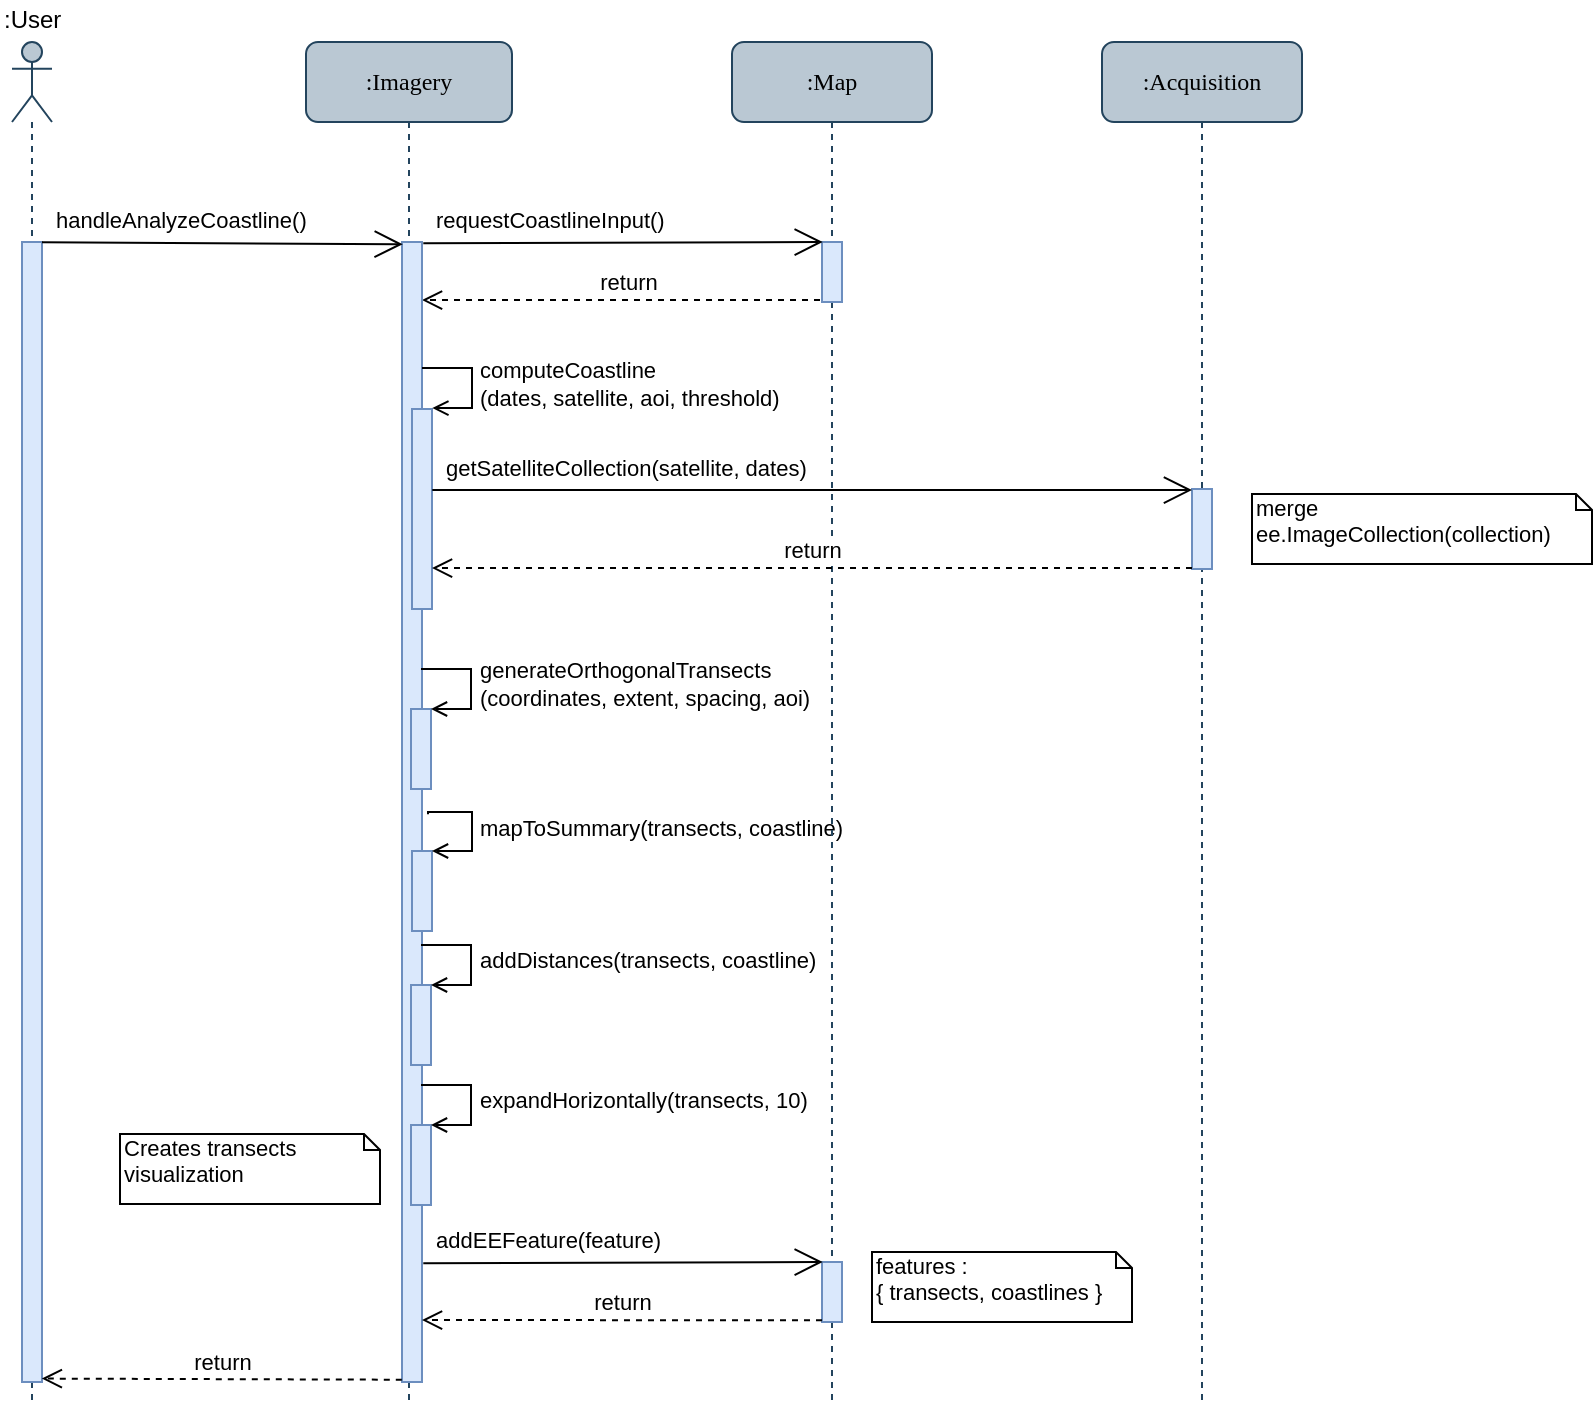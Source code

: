 <mxfile version="12.3.3" type="device" pages="1"><diagram name="sequence" id="13e1069c-82ec-6db2-03f1-153e76fe0fe0"><mxGraphModel dx="1422" dy="762" grid="1" gridSize="10" guides="1" tooltips="1" connect="1" arrows="1" fold="1" page="1" pageScale="1" pageWidth="1100" pageHeight="850" background="#ffffff" math="0" shadow="0"><root><mxCell id="0"/><mxCell id="1" parent="0"/><mxCell id="Nbv8HyM-VytdRdQHSwOe-26" value="return" style="html=1;verticalAlign=bottom;endArrow=open;dashed=1;endSize=8;exitX=0.5;exitY=0.967;exitDx=0;exitDy=0;exitPerimeter=0;" parent="1" source="Nbv8HyM-VytdRdQHSwOe-3" target="7baba1c4bc27f4b0-9" edge="1"><mxGeometry relative="1" as="geometry"><mxPoint x="266" y="174" as="targetPoint"/><mxPoint x="396" y="163" as="sourcePoint"/></mxGeometry></mxCell><mxCell id="7baba1c4bc27f4b0-8" value=":Imagery" style="shape=umlLifeline;perimeter=lifelinePerimeter;whiteSpace=wrap;html=1;container=1;collapsible=0;recursiveResize=0;outlineConnect=0;rounded=1;shadow=0;comic=0;labelBackgroundColor=none;strokeColor=#23445d;strokeWidth=1;fillColor=#bac8d3;fontFamily=Verdana;fontSize=12;align=center;" parent="1" vertex="1"><mxGeometry x="163" y="34" width="103" height="680" as="geometry"/></mxCell><mxCell id="7baba1c4bc27f4b0-9" value="" style="html=1;points=[];perimeter=orthogonalPerimeter;rounded=0;shadow=0;comic=0;labelBackgroundColor=none;strokeColor=#6c8ebf;strokeWidth=1;fillColor=#dae8fc;fontFamily=Verdana;fontSize=12;align=center;" parent="7baba1c4bc27f4b0-8" vertex="1"><mxGeometry x="48" y="100" width="10" height="570" as="geometry"/></mxCell><mxCell id="Nbv8HyM-VytdRdQHSwOe-28" value="" style="html=1;points=[];perimeter=orthogonalPerimeter;fillColor=#dae8fc;strokeColor=#6c8ebf;" parent="7baba1c4bc27f4b0-8" vertex="1"><mxGeometry x="53" y="183.5" width="10" height="100" as="geometry"/></mxCell><mxCell id="Nbv8HyM-VytdRdQHSwOe-29" value="computeCoastline&lt;br&gt;(dates, satellite, aoi, threshold)" style="edgeStyle=orthogonalEdgeStyle;html=1;align=left;spacingLeft=2;endArrow=open;rounded=0;entryX=1;entryY=0;endFill=0;" parent="7baba1c4bc27f4b0-8" edge="1"><mxGeometry relative="1" as="geometry"><mxPoint x="58" y="163" as="sourcePoint"/><Array as="points"><mxPoint x="83" y="163"/></Array><mxPoint x="63.167" y="183.024" as="targetPoint"/></mxGeometry></mxCell><mxCell id="Nbv8HyM-VytdRdQHSwOe-30" value="" style="html=1;points=[];perimeter=orthogonalPerimeter;fillColor=#dae8fc;strokeColor=#6c8ebf;" parent="7baba1c4bc27f4b0-8" vertex="1"><mxGeometry x="52.5" y="333.5" width="10" height="40" as="geometry"/></mxCell><mxCell id="Nbv8HyM-VytdRdQHSwOe-31" value="generateOrthogonalTransects&lt;br&gt;(coordinates, extent, spacing, aoi)" style="edgeStyle=orthogonalEdgeStyle;html=1;align=left;spacingLeft=2;endArrow=open;rounded=0;entryX=1;entryY=0;endFill=0;" parent="7baba1c4bc27f4b0-8" target="Nbv8HyM-VytdRdQHSwOe-30" edge="1"><mxGeometry relative="1" as="geometry"><mxPoint x="57.5" y="313.5" as="sourcePoint"/><Array as="points"><mxPoint x="82.5" y="313.5"/></Array></mxGeometry></mxCell><mxCell id="Nbv8HyM-VytdRdQHSwOe-34" value="" style="html=1;points=[];perimeter=orthogonalPerimeter;fillColor=#dae8fc;strokeColor=#6c8ebf;" parent="7baba1c4bc27f4b0-8" vertex="1"><mxGeometry x="52.5" y="471.5" width="10" height="40" as="geometry"/></mxCell><mxCell id="Nbv8HyM-VytdRdQHSwOe-35" value="addDistances(transects, coastline)" style="edgeStyle=orthogonalEdgeStyle;html=1;align=left;spacingLeft=2;endArrow=open;rounded=0;entryX=1;entryY=0;endFill=0;" parent="7baba1c4bc27f4b0-8" target="Nbv8HyM-VytdRdQHSwOe-34" edge="1"><mxGeometry relative="1" as="geometry"><mxPoint x="57.5" y="451.5" as="sourcePoint"/><Array as="points"><mxPoint x="82.5" y="451.5"/></Array></mxGeometry></mxCell><mxCell id="Nbv8HyM-VytdRdQHSwOe-38" value="" style="html=1;points=[];perimeter=orthogonalPerimeter;fillColor=#dae8fc;strokeColor=#6c8ebf;" parent="7baba1c4bc27f4b0-8" vertex="1"><mxGeometry x="52.5" y="541.5" width="10" height="40" as="geometry"/></mxCell><mxCell id="Nbv8HyM-VytdRdQHSwOe-39" value="expandHorizontally(transects, 10)" style="edgeStyle=orthogonalEdgeStyle;html=1;align=left;spacingLeft=2;endArrow=open;rounded=0;entryX=1;entryY=0;endFill=0;" parent="7baba1c4bc27f4b0-8" target="Nbv8HyM-VytdRdQHSwOe-38" edge="1"><mxGeometry relative="1" as="geometry"><mxPoint x="57.5" y="521.5" as="sourcePoint"/><Array as="points"><mxPoint x="82.5" y="521.5"/></Array></mxGeometry></mxCell><mxCell id="6NqU0o-2JiljLeb3vFBn-2" value="" style="html=1;points=[];perimeter=orthogonalPerimeter;fillColor=#dae8fc;strokeColor=#6c8ebf;" vertex="1" parent="7baba1c4bc27f4b0-8"><mxGeometry x="53" y="404.5" width="10" height="40" as="geometry"/></mxCell><mxCell id="6NqU0o-2JiljLeb3vFBn-3" value="mapToSummary(transects, coastline)" style="edgeStyle=orthogonalEdgeStyle;html=1;align=left;spacingLeft=2;endArrow=open;rounded=0;entryX=1;entryY=0;endFill=0;exitX=1.3;exitY=0.502;exitDx=0;exitDy=0;exitPerimeter=0;" edge="1" target="6NqU0o-2JiljLeb3vFBn-2" parent="7baba1c4bc27f4b0-8" source="7baba1c4bc27f4b0-9"><mxGeometry relative="1" as="geometry"><mxPoint x="97" y="376" as="sourcePoint"/><Array as="points"><mxPoint x="61" y="385"/><mxPoint x="83" y="385"/><mxPoint x="83" y="405"/></Array></mxGeometry></mxCell><mxCell id="Nbv8HyM-VytdRdQHSwOe-2" value=":Map" style="shape=umlLifeline;perimeter=lifelinePerimeter;whiteSpace=wrap;html=1;container=1;collapsible=0;recursiveResize=0;outlineConnect=0;rounded=1;shadow=0;comic=0;labelBackgroundColor=none;strokeColor=#23445d;strokeWidth=1;fillColor=#bac8d3;fontFamily=Verdana;fontSize=12;align=center;" parent="1" vertex="1"><mxGeometry x="376" y="34" width="100" height="680" as="geometry"/></mxCell><mxCell id="Nbv8HyM-VytdRdQHSwOe-3" value="" style="html=1;points=[];perimeter=orthogonalPerimeter;rounded=0;shadow=0;comic=0;labelBackgroundColor=none;strokeColor=#6c8ebf;strokeWidth=1;fillColor=#dae8fc;fontFamily=Verdana;fontSize=12;align=center;" parent="Nbv8HyM-VytdRdQHSwOe-2" vertex="1"><mxGeometry x="45" y="100" width="10" height="30" as="geometry"/></mxCell><mxCell id="Nbv8HyM-VytdRdQHSwOe-50" value="" style="html=1;points=[];perimeter=orthogonalPerimeter;rounded=0;shadow=0;comic=0;labelBackgroundColor=none;strokeColor=#6c8ebf;strokeWidth=1;fillColor=#dae8fc;fontFamily=Verdana;fontSize=12;align=center;" parent="Nbv8HyM-VytdRdQHSwOe-2" vertex="1"><mxGeometry x="45" y="610" width="10" height="30" as="geometry"/></mxCell><mxCell id="Nbv8HyM-VytdRdQHSwOe-4" value=":Acquisition" style="shape=umlLifeline;perimeter=lifelinePerimeter;whiteSpace=wrap;html=1;container=1;collapsible=0;recursiveResize=0;outlineConnect=0;rounded=1;shadow=0;comic=0;labelBackgroundColor=none;strokeColor=#23445d;strokeWidth=1;fillColor=#bac8d3;fontFamily=Verdana;fontSize=12;align=center;" parent="1" vertex="1"><mxGeometry x="561" y="34" width="100" height="680" as="geometry"/></mxCell><mxCell id="Nbv8HyM-VytdRdQHSwOe-5" value="" style="html=1;points=[];perimeter=orthogonalPerimeter;rounded=0;shadow=0;comic=0;labelBackgroundColor=none;strokeColor=#6c8ebf;strokeWidth=1;fillColor=#dae8fc;fontFamily=Verdana;fontSize=12;align=center;" parent="Nbv8HyM-VytdRdQHSwOe-4" vertex="1"><mxGeometry x="45" y="223.5" width="10" height="40" as="geometry"/></mxCell><mxCell id="Nbv8HyM-VytdRdQHSwOe-15" value="" style="shape=umlLifeline;participant=umlActor;perimeter=lifelinePerimeter;whiteSpace=wrap;html=1;container=1;collapsible=0;recursiveResize=0;verticalAlign=top;spacingTop=36;labelBackgroundColor=#ffffff;outlineConnect=0;size=40;fillColor=#bac8d3;strokeColor=#23445d;" parent="1" vertex="1"><mxGeometry x="16" y="34" width="20" height="680" as="geometry"/></mxCell><mxCell id="Nbv8HyM-VytdRdQHSwOe-17" value="" style="html=1;points=[];perimeter=orthogonalPerimeter;fillColor=#dae8fc;strokeColor=#6c8ebf;" parent="Nbv8HyM-VytdRdQHSwOe-15" vertex="1"><mxGeometry x="5" y="100" width="10" height="570" as="geometry"/></mxCell><mxCell id="Nbv8HyM-VytdRdQHSwOe-16" value=":User" style="text;html=1;resizable=0;points=[];autosize=1;align=left;verticalAlign=top;spacingTop=-4;" parent="1" vertex="1"><mxGeometry x="10" y="13" width="40" height="20" as="geometry"/></mxCell><mxCell id="Nbv8HyM-VytdRdQHSwOe-21" value="" style="endArrow=open;endFill=1;endSize=12;html=1;exitX=1;exitY=-0.002;exitDx=0;exitDy=0;exitPerimeter=0;entryX=0.036;entryY=0.002;entryDx=0;entryDy=0;entryPerimeter=0;" parent="1" target="7baba1c4bc27f4b0-9" edge="1"><mxGeometry width="160" relative="1" as="geometry"><mxPoint x="31" y="134.12" as="sourcePoint"/><mxPoint x="206" y="135" as="targetPoint"/></mxGeometry></mxCell><mxCell id="Nbv8HyM-VytdRdQHSwOe-22" value="handleAnalyzeCoastline()" style="text;html=1;resizable=0;points=[];autosize=1;align=left;verticalAlign=top;spacingTop=-4;fontSize=11;" parent="1" vertex="1"><mxGeometry x="36" y="114" width="150" height="20" as="geometry"/></mxCell><mxCell id="Nbv8HyM-VytdRdQHSwOe-23" value="" style="endArrow=open;endFill=1;endSize=12;html=1;exitX=1.064;exitY=0.001;exitDx=0;exitDy=0;exitPerimeter=0;entryX=0.038;entryY=0;entryDx=0;entryDy=0;entryPerimeter=0;" parent="1" source="7baba1c4bc27f4b0-9" target="Nbv8HyM-VytdRdQHSwOe-3" edge="1"><mxGeometry width="160" relative="1" as="geometry"><mxPoint x="216" y="134" as="sourcePoint"/><mxPoint x="386" y="114" as="targetPoint"/></mxGeometry></mxCell><mxCell id="Nbv8HyM-VytdRdQHSwOe-24" value="requestCoastlineInput()" style="text;html=1;resizable=0;points=[];autosize=1;align=left;verticalAlign=top;spacingTop=-4;fontSize=11;" parent="1" vertex="1"><mxGeometry x="226" y="114" width="140" height="20" as="geometry"/></mxCell><mxCell id="Nbv8HyM-VytdRdQHSwOe-40" value="" style="endArrow=open;endFill=1;endSize=12;html=1;exitX=1.064;exitY=0.001;exitDx=0;exitDy=0;exitPerimeter=0;entryX=0;entryY=0.013;entryDx=0;entryDy=0;entryPerimeter=0;" parent="1" target="Nbv8HyM-VytdRdQHSwOe-5" edge="1"><mxGeometry width="160" relative="1" as="geometry"><mxPoint x="226.14" y="258.03" as="sourcePoint"/><mxPoint x="576" y="256.5" as="targetPoint"/></mxGeometry></mxCell><mxCell id="Nbv8HyM-VytdRdQHSwOe-41" value="getSatelliteCollection(satellite, dates)" style="text;html=1;resizable=0;points=[];autosize=1;align=left;verticalAlign=top;spacingTop=-4;fontSize=11;" parent="1" vertex="1"><mxGeometry x="230.5" y="237.5" width="200" height="10" as="geometry"/></mxCell><mxCell id="Nbv8HyM-VytdRdQHSwOe-42" value="return" style="html=1;verticalAlign=bottom;endArrow=open;dashed=1;endSize=8;exitX=0.5;exitY=0.967;exitDx=0;exitDy=0;exitPerimeter=0;" parent="1" edge="1"><mxGeometry relative="1" as="geometry"><mxPoint x="226" y="297.01" as="targetPoint"/><mxPoint x="606" y="297.01" as="sourcePoint"/></mxGeometry></mxCell><mxCell id="Nbv8HyM-VytdRdQHSwOe-49" value="return" style="html=1;verticalAlign=bottom;endArrow=open;dashed=1;endSize=8;exitX=0;exitY=0.971;exitDx=0;exitDy=0;exitPerimeter=0;" parent="1" source="Nbv8HyM-VytdRdQHSwOe-50" edge="1"><mxGeometry relative="1" as="geometry"><mxPoint x="221" y="673.01" as="targetPoint"/><mxPoint x="416" y="673" as="sourcePoint"/></mxGeometry></mxCell><mxCell id="Nbv8HyM-VytdRdQHSwOe-51" value="" style="endArrow=open;endFill=1;endSize=12;html=1;exitX=1.064;exitY=0.001;exitDx=0;exitDy=0;exitPerimeter=0;entryX=0.038;entryY=0;entryDx=0;entryDy=0;entryPerimeter=0;" parent="1" target="Nbv8HyM-VytdRdQHSwOe-50" edge="1"><mxGeometry width="160" relative="1" as="geometry"><mxPoint x="221.64" y="644.57" as="sourcePoint"/><mxPoint x="386" y="624" as="targetPoint"/></mxGeometry></mxCell><mxCell id="Nbv8HyM-VytdRdQHSwOe-52" value="addEEFeature(feature)" style="text;html=1;resizable=0;points=[];autosize=1;align=left;verticalAlign=top;spacingTop=-4;fontSize=11;" parent="1" vertex="1"><mxGeometry x="226" y="624" width="130" height="10" as="geometry"/></mxCell><mxCell id="Nbv8HyM-VytdRdQHSwOe-54" value="return" style="html=1;verticalAlign=bottom;endArrow=open;dashed=1;endSize=8;entryX=0.99;entryY=0.997;entryDx=0;entryDy=0;entryPerimeter=0;exitX=-0.01;exitY=0.998;exitDx=0;exitDy=0;exitPerimeter=0;" parent="1" source="7baba1c4bc27f4b0-9" target="Nbv8HyM-VytdRdQHSwOe-17" edge="1"><mxGeometry relative="1" as="geometry"><mxPoint x="36" y="703" as="targetPoint"/><mxPoint x="206" y="702" as="sourcePoint"/></mxGeometry></mxCell><mxCell id="Nbv8HyM-VytdRdQHSwOe-55" value="features :&lt;br&gt;{ transects, coastlines }" style="shape=note;whiteSpace=wrap;html=1;size=8;verticalAlign=top;align=left;spacingTop=-6;fontSize=11;" parent="1" vertex="1"><mxGeometry x="446" y="639" width="130" height="35" as="geometry"/></mxCell><mxCell id="Nbv8HyM-VytdRdQHSwOe-56" value="merge&lt;br&gt;ee.ImageCollection(collection)" style="shape=note;whiteSpace=wrap;html=1;size=8;verticalAlign=top;align=left;spacingTop=-6;fontSize=11;" parent="1" vertex="1"><mxGeometry x="636" y="260" width="170" height="35" as="geometry"/></mxCell><mxCell id="6NqU0o-2JiljLeb3vFBn-1" value="Creates transects visualization" style="shape=note;whiteSpace=wrap;html=1;size=8;verticalAlign=top;align=left;spacingTop=-6;fontSize=11;" vertex="1" parent="1"><mxGeometry x="70" y="580" width="130" height="35" as="geometry"/></mxCell></root></mxGraphModel></diagram></mxfile>